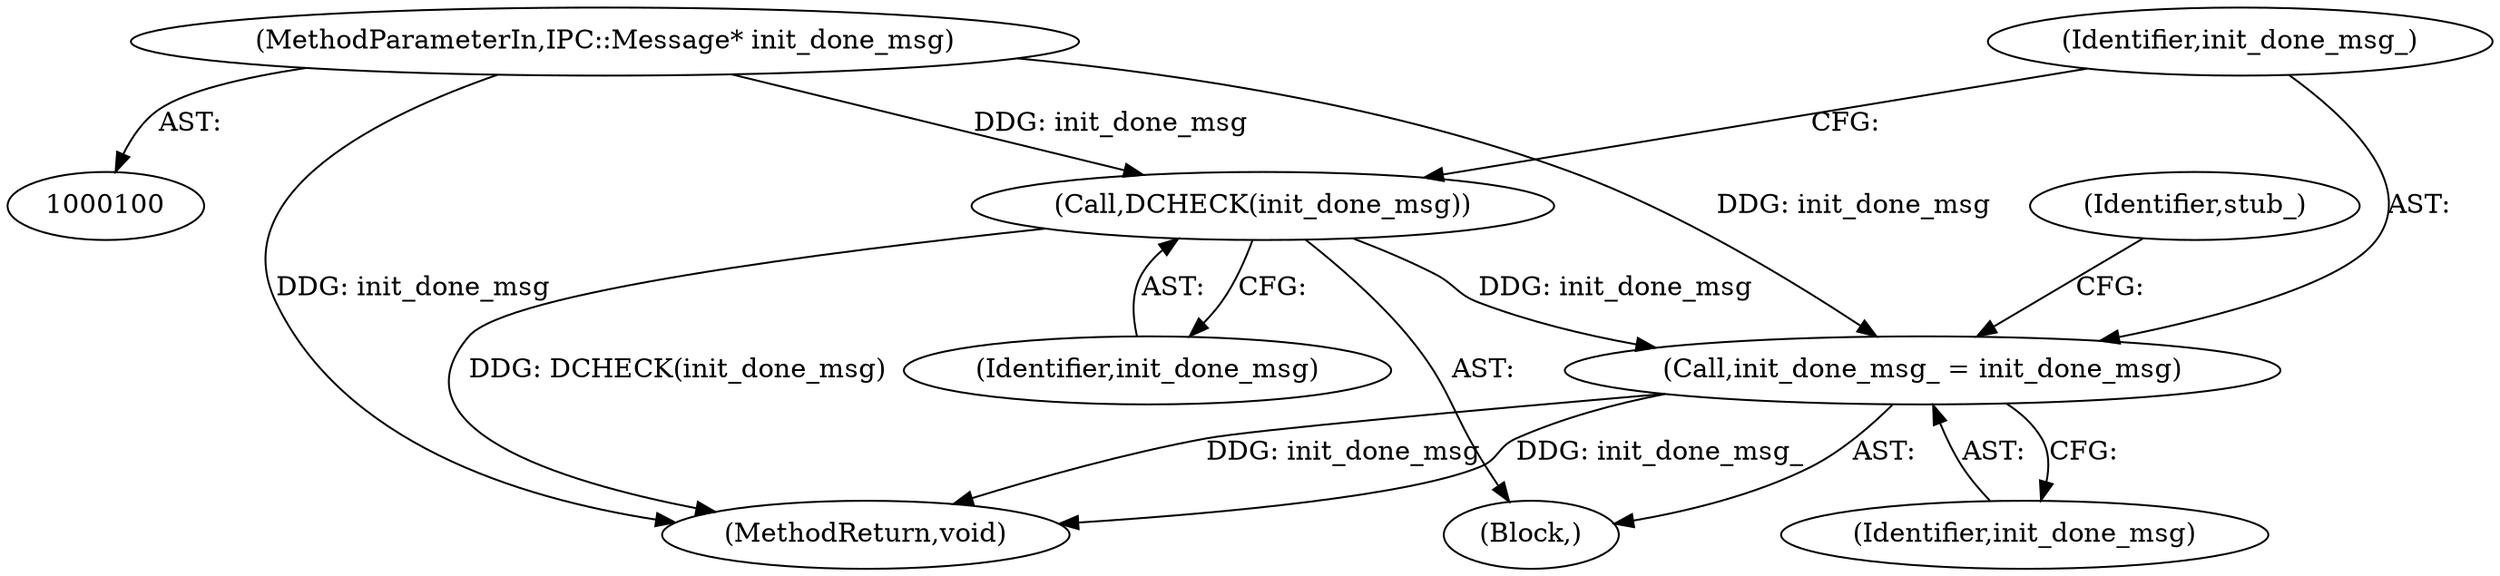 digraph "0_Chrome_cd0bd79d6ebdb72183e6f0833673464cc10b3600_25@pointer" {
"1000112" [label="(Call,init_done_msg_ = init_done_msg)"];
"1000110" [label="(Call,DCHECK(init_done_msg))"];
"1000102" [label="(MethodParameterIn,IPC::Message* init_done_msg)"];
"1000113" [label="(Identifier,init_done_msg_)"];
"1000111" [label="(Identifier,init_done_msg)"];
"1000102" [label="(MethodParameterIn,IPC::Message* init_done_msg)"];
"1000112" [label="(Call,init_done_msg_ = init_done_msg)"];
"1000103" [label="(Block,)"];
"1000117" [label="(Identifier,stub_)"];
"1000148" [label="(MethodReturn,void)"];
"1000114" [label="(Identifier,init_done_msg)"];
"1000110" [label="(Call,DCHECK(init_done_msg))"];
"1000112" -> "1000103"  [label="AST: "];
"1000112" -> "1000114"  [label="CFG: "];
"1000113" -> "1000112"  [label="AST: "];
"1000114" -> "1000112"  [label="AST: "];
"1000117" -> "1000112"  [label="CFG: "];
"1000112" -> "1000148"  [label="DDG: init_done_msg"];
"1000112" -> "1000148"  [label="DDG: init_done_msg_"];
"1000110" -> "1000112"  [label="DDG: init_done_msg"];
"1000102" -> "1000112"  [label="DDG: init_done_msg"];
"1000110" -> "1000103"  [label="AST: "];
"1000110" -> "1000111"  [label="CFG: "];
"1000111" -> "1000110"  [label="AST: "];
"1000113" -> "1000110"  [label="CFG: "];
"1000110" -> "1000148"  [label="DDG: DCHECK(init_done_msg)"];
"1000102" -> "1000110"  [label="DDG: init_done_msg"];
"1000102" -> "1000100"  [label="AST: "];
"1000102" -> "1000148"  [label="DDG: init_done_msg"];
}
